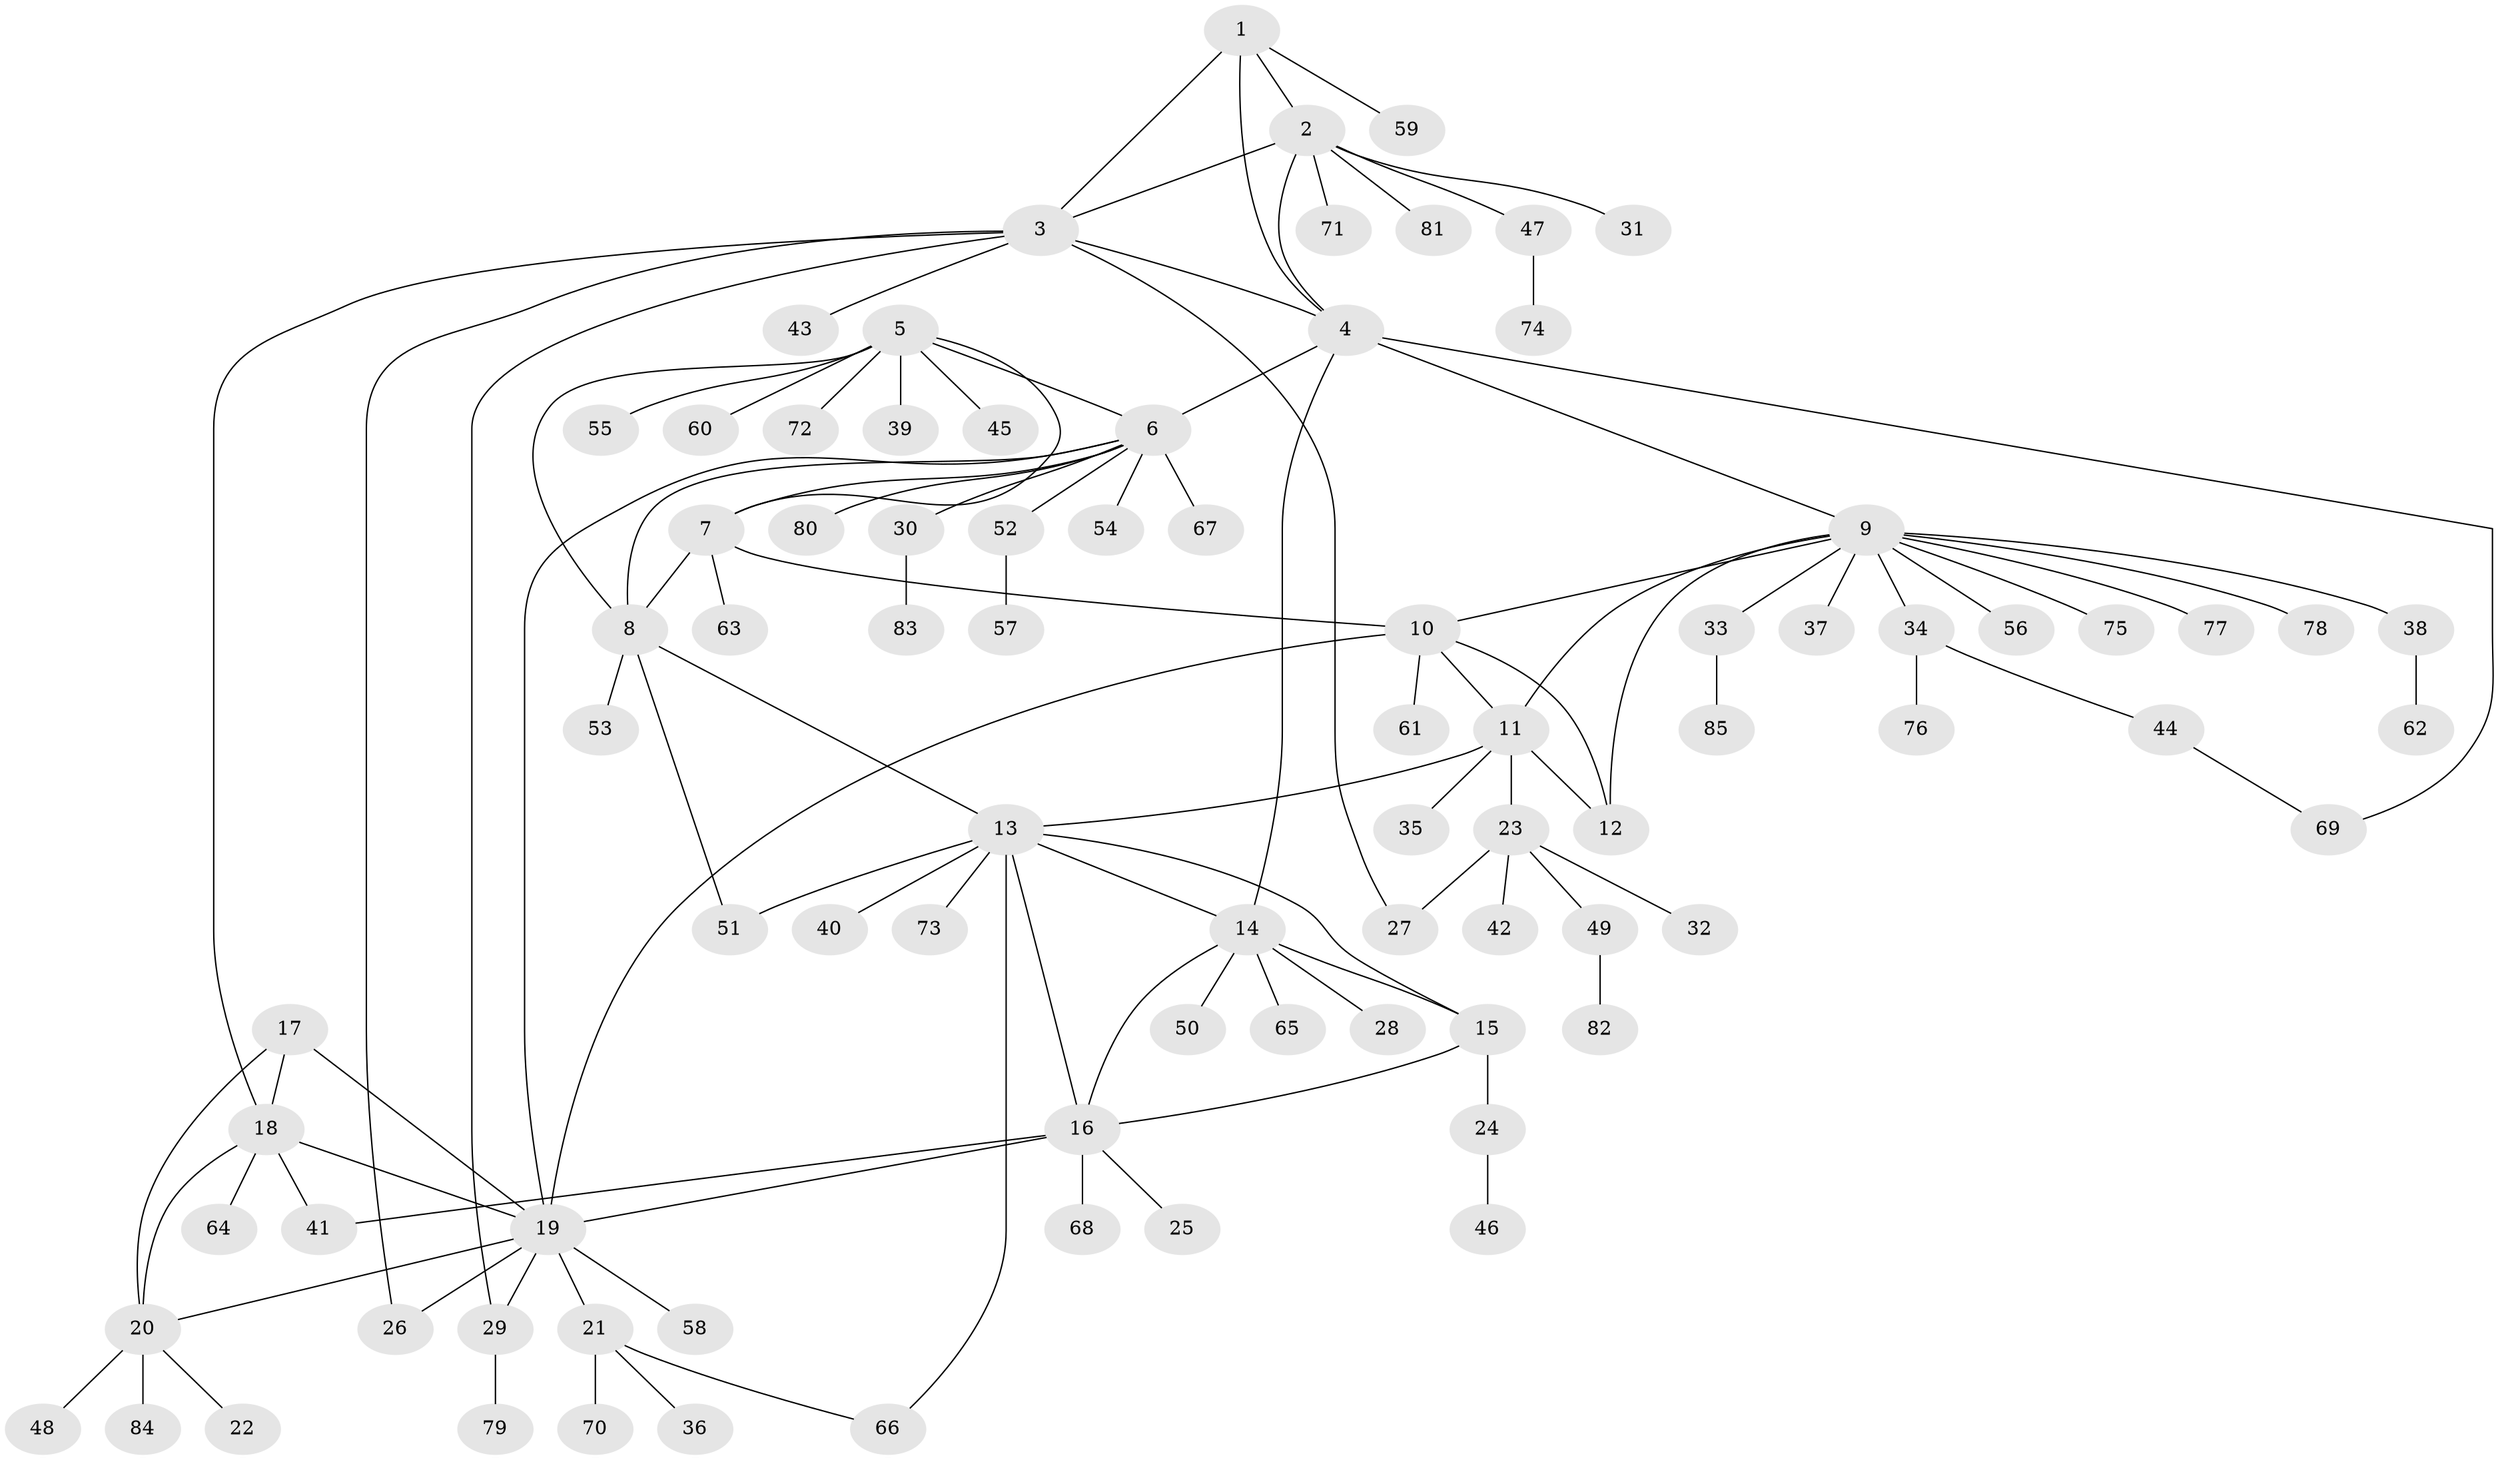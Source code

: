 // coarse degree distribution, {2: 0.17647058823529413, 5: 0.14705882352941177, 1: 0.38235294117647056, 4: 0.08823529411764706, 3: 0.058823529411764705, 6: 0.058823529411764705, 7: 0.058823529411764705, 8: 0.029411764705882353}
// Generated by graph-tools (version 1.1) at 2025/37/03/04/25 23:37:45]
// undirected, 85 vertices, 112 edges
graph export_dot {
  node [color=gray90,style=filled];
  1;
  2;
  3;
  4;
  5;
  6;
  7;
  8;
  9;
  10;
  11;
  12;
  13;
  14;
  15;
  16;
  17;
  18;
  19;
  20;
  21;
  22;
  23;
  24;
  25;
  26;
  27;
  28;
  29;
  30;
  31;
  32;
  33;
  34;
  35;
  36;
  37;
  38;
  39;
  40;
  41;
  42;
  43;
  44;
  45;
  46;
  47;
  48;
  49;
  50;
  51;
  52;
  53;
  54;
  55;
  56;
  57;
  58;
  59;
  60;
  61;
  62;
  63;
  64;
  65;
  66;
  67;
  68;
  69;
  70;
  71;
  72;
  73;
  74;
  75;
  76;
  77;
  78;
  79;
  80;
  81;
  82;
  83;
  84;
  85;
  1 -- 2;
  1 -- 3;
  1 -- 4;
  1 -- 59;
  2 -- 3;
  2 -- 4;
  2 -- 31;
  2 -- 47;
  2 -- 71;
  2 -- 81;
  3 -- 4;
  3 -- 18;
  3 -- 26;
  3 -- 27;
  3 -- 29;
  3 -- 43;
  4 -- 6;
  4 -- 9;
  4 -- 14;
  4 -- 69;
  5 -- 6;
  5 -- 7;
  5 -- 8;
  5 -- 39;
  5 -- 45;
  5 -- 55;
  5 -- 60;
  5 -- 72;
  6 -- 7;
  6 -- 8;
  6 -- 19;
  6 -- 30;
  6 -- 52;
  6 -- 54;
  6 -- 67;
  6 -- 80;
  7 -- 8;
  7 -- 10;
  7 -- 63;
  8 -- 13;
  8 -- 51;
  8 -- 53;
  9 -- 10;
  9 -- 11;
  9 -- 12;
  9 -- 33;
  9 -- 34;
  9 -- 37;
  9 -- 38;
  9 -- 56;
  9 -- 75;
  9 -- 77;
  9 -- 78;
  10 -- 11;
  10 -- 12;
  10 -- 19;
  10 -- 61;
  11 -- 12;
  11 -- 13;
  11 -- 23;
  11 -- 35;
  13 -- 14;
  13 -- 15;
  13 -- 16;
  13 -- 40;
  13 -- 51;
  13 -- 66;
  13 -- 73;
  14 -- 15;
  14 -- 16;
  14 -- 28;
  14 -- 50;
  14 -- 65;
  15 -- 16;
  15 -- 24;
  16 -- 19;
  16 -- 25;
  16 -- 41;
  16 -- 68;
  17 -- 18;
  17 -- 19;
  17 -- 20;
  18 -- 19;
  18 -- 20;
  18 -- 41;
  18 -- 64;
  19 -- 20;
  19 -- 21;
  19 -- 26;
  19 -- 29;
  19 -- 58;
  20 -- 22;
  20 -- 48;
  20 -- 84;
  21 -- 36;
  21 -- 66;
  21 -- 70;
  23 -- 27;
  23 -- 32;
  23 -- 42;
  23 -- 49;
  24 -- 46;
  29 -- 79;
  30 -- 83;
  33 -- 85;
  34 -- 44;
  34 -- 76;
  38 -- 62;
  44 -- 69;
  47 -- 74;
  49 -- 82;
  52 -- 57;
}
